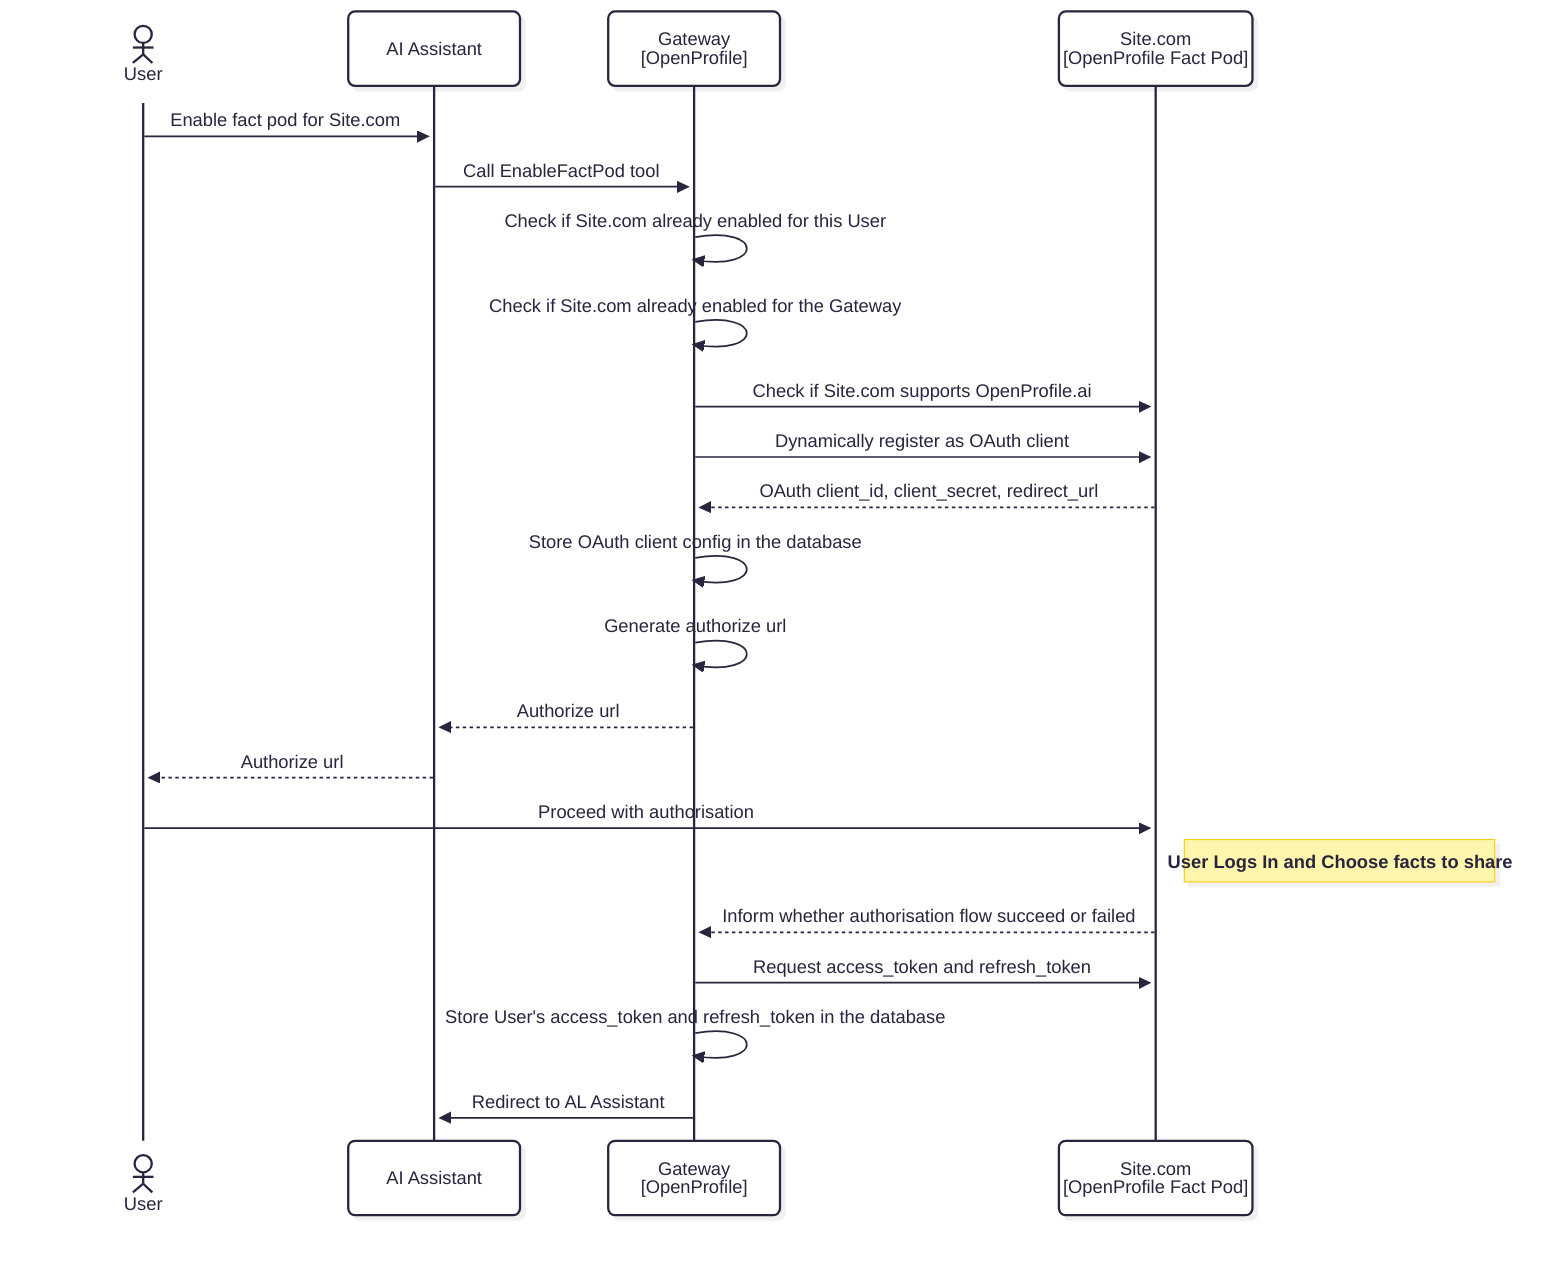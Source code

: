 ---
config:
  look: neo
  theme: redux
---

sequenceDiagram
    actor User
    participant LLM as AI Assistant
    participant Gateway as Gateway<br>[OpenProfile]
    participant Site.com as Site.com<br>[OpenProfile Fact Pod]

    User->>LLM: Enable fact pod for Site.com
    LLM->>Gateway: Call EnableFactPod tool
    Gateway->>Gateway: Check if Site.com already enabled for this User
    Gateway->>Gateway: Check if Site.com already enabled for the Gateway
    Gateway->>Site.com: Check if Site.com supports OpenProfile.ai
    Gateway->>Site.com: Dynamically register as OAuth client
    Site.com-->>Gateway: OAuth client_id, client_secret, redirect_url
    Gateway->>Gateway: Store OAuth client config in the database
    Gateway->>Gateway: Generate authorize url
    Gateway-->>LLM: Authorize url
    LLM-->>User: Authorize url
    User->>Site.com: Proceed with authorisation

    Note right of Site.com: User Logs In and Choose facts to share

    Site.com-->>Gateway: Inform whether authorisation flow succeed or failed
    Gateway->>Site.com: Request access_token and refresh_token
    Gateway->>Gateway: Store User's access_token and refresh_token in the database
    Gateway->>LLM: Redirect to AL Assistant